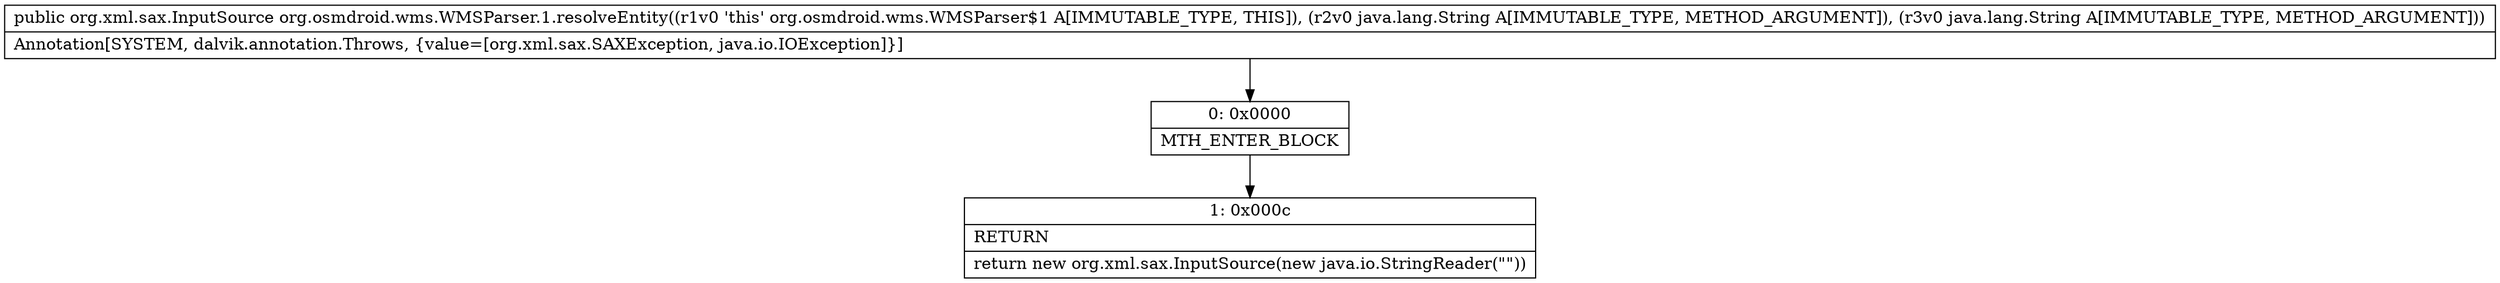 digraph "CFG fororg.osmdroid.wms.WMSParser.1.resolveEntity(Ljava\/lang\/String;Ljava\/lang\/String;)Lorg\/xml\/sax\/InputSource;" {
Node_0 [shape=record,label="{0\:\ 0x0000|MTH_ENTER_BLOCK\l}"];
Node_1 [shape=record,label="{1\:\ 0x000c|RETURN\l|return new org.xml.sax.InputSource(new java.io.StringReader(\"\"))\l}"];
MethodNode[shape=record,label="{public org.xml.sax.InputSource org.osmdroid.wms.WMSParser.1.resolveEntity((r1v0 'this' org.osmdroid.wms.WMSParser$1 A[IMMUTABLE_TYPE, THIS]), (r2v0 java.lang.String A[IMMUTABLE_TYPE, METHOD_ARGUMENT]), (r3v0 java.lang.String A[IMMUTABLE_TYPE, METHOD_ARGUMENT]))  | Annotation[SYSTEM, dalvik.annotation.Throws, \{value=[org.xml.sax.SAXException, java.io.IOException]\}]\l}"];
MethodNode -> Node_0;
Node_0 -> Node_1;
}

